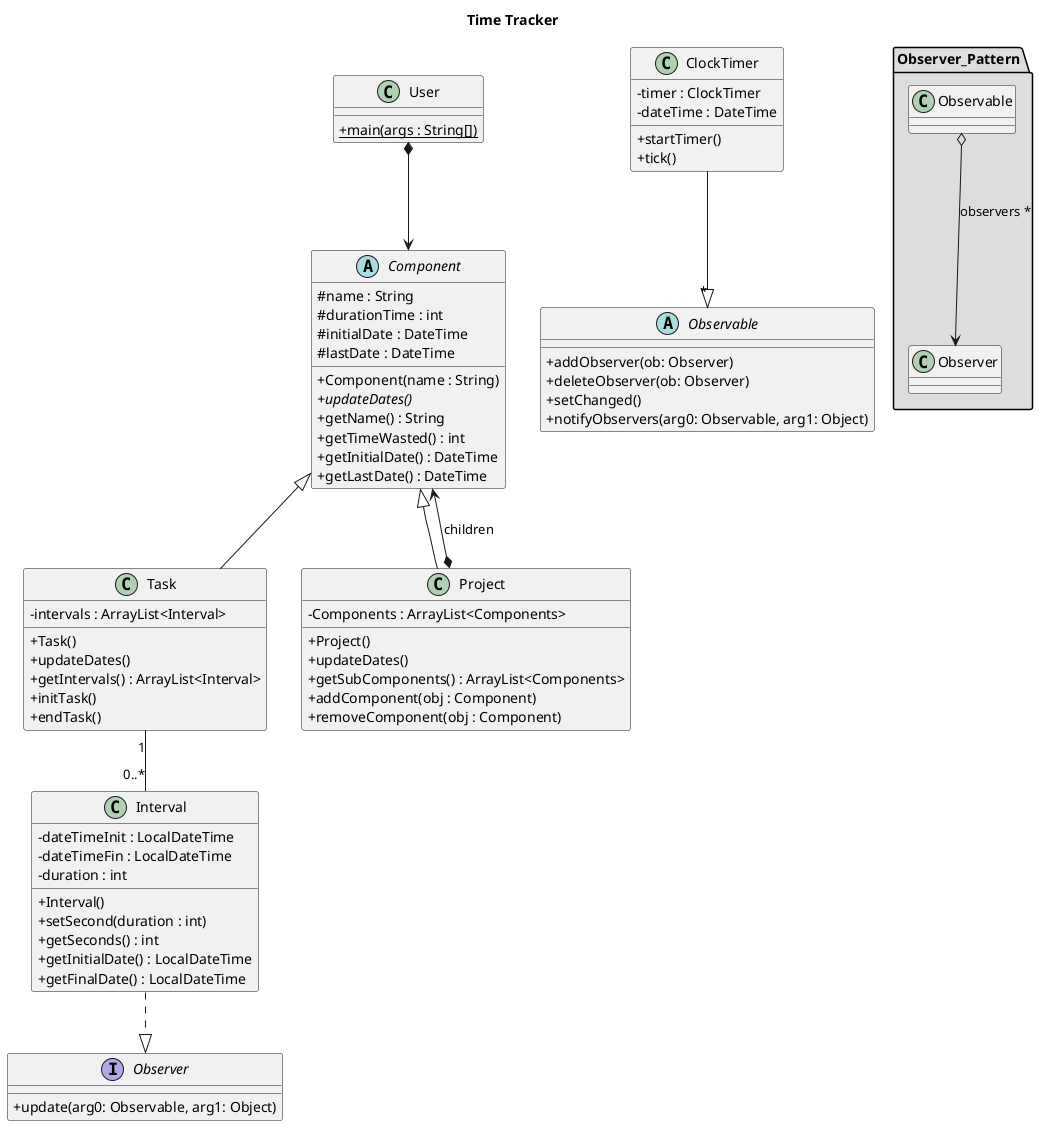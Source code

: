 @startuml
skinparam classAttributeIconSize 0

title "Time Tracker"

class User {
+{static} main(args : String[])
}

class Task extends Component{
- intervals : ArrayList<Interval>
+ Task()
+ updateDates()
+ getIntervals() : ArrayList<Interval>
+ initTask()
+ endTask()
}

class Project extends Component {
- Components : ArrayList<Components>
+ Project()
+ updateDates()
+ getSubComponents() : ArrayList<Components>
+ addComponent(obj : Component)
+ removeComponent(obj : Component)
}

package "Observer_Pattern" #DDDDDD{
    Observable o--> Observer : observers *
}

abstract class Observable{
+ addObserver(ob: Observer)
+ deleteObserver(ob: Observer)
+setChanged()
+notifyObservers(arg0: Observable, arg1: Object)
}

interface Observer{
+update(arg0: Observable, arg1: Object)
}

class ClockTimer{
- timer : ClockTimer
- dateTime : DateTime
+ startTimer()
+ tick()
}

abstract class Component{
# name : String
# durationTime : int
# initialDate : DateTime
# lastDate : DateTime
+ Component(name : String)
+ {abstract} updateDates()
+ getName() : String
+ getTimeWasted() : int
+ getInitialDate() : DateTime
+ getLastDate() : DateTime
}

class Interval {
- dateTimeInit : LocalDateTime
- dateTimeFin : LocalDateTime
- duration : int
+ Interval()
+ setSecond(duration : int)
+ getSeconds() : int
+ getInitialDate() : LocalDateTime
+ getFinalDate() : LocalDateTime
}


User *--> Component
'Project "1"-left-"0..*" Project
Component <--* Project : "children"
Task "1"--"0..*" Interval
ClockTimer --|> "*" Observable
Interval ..|> Observer

@enduml

